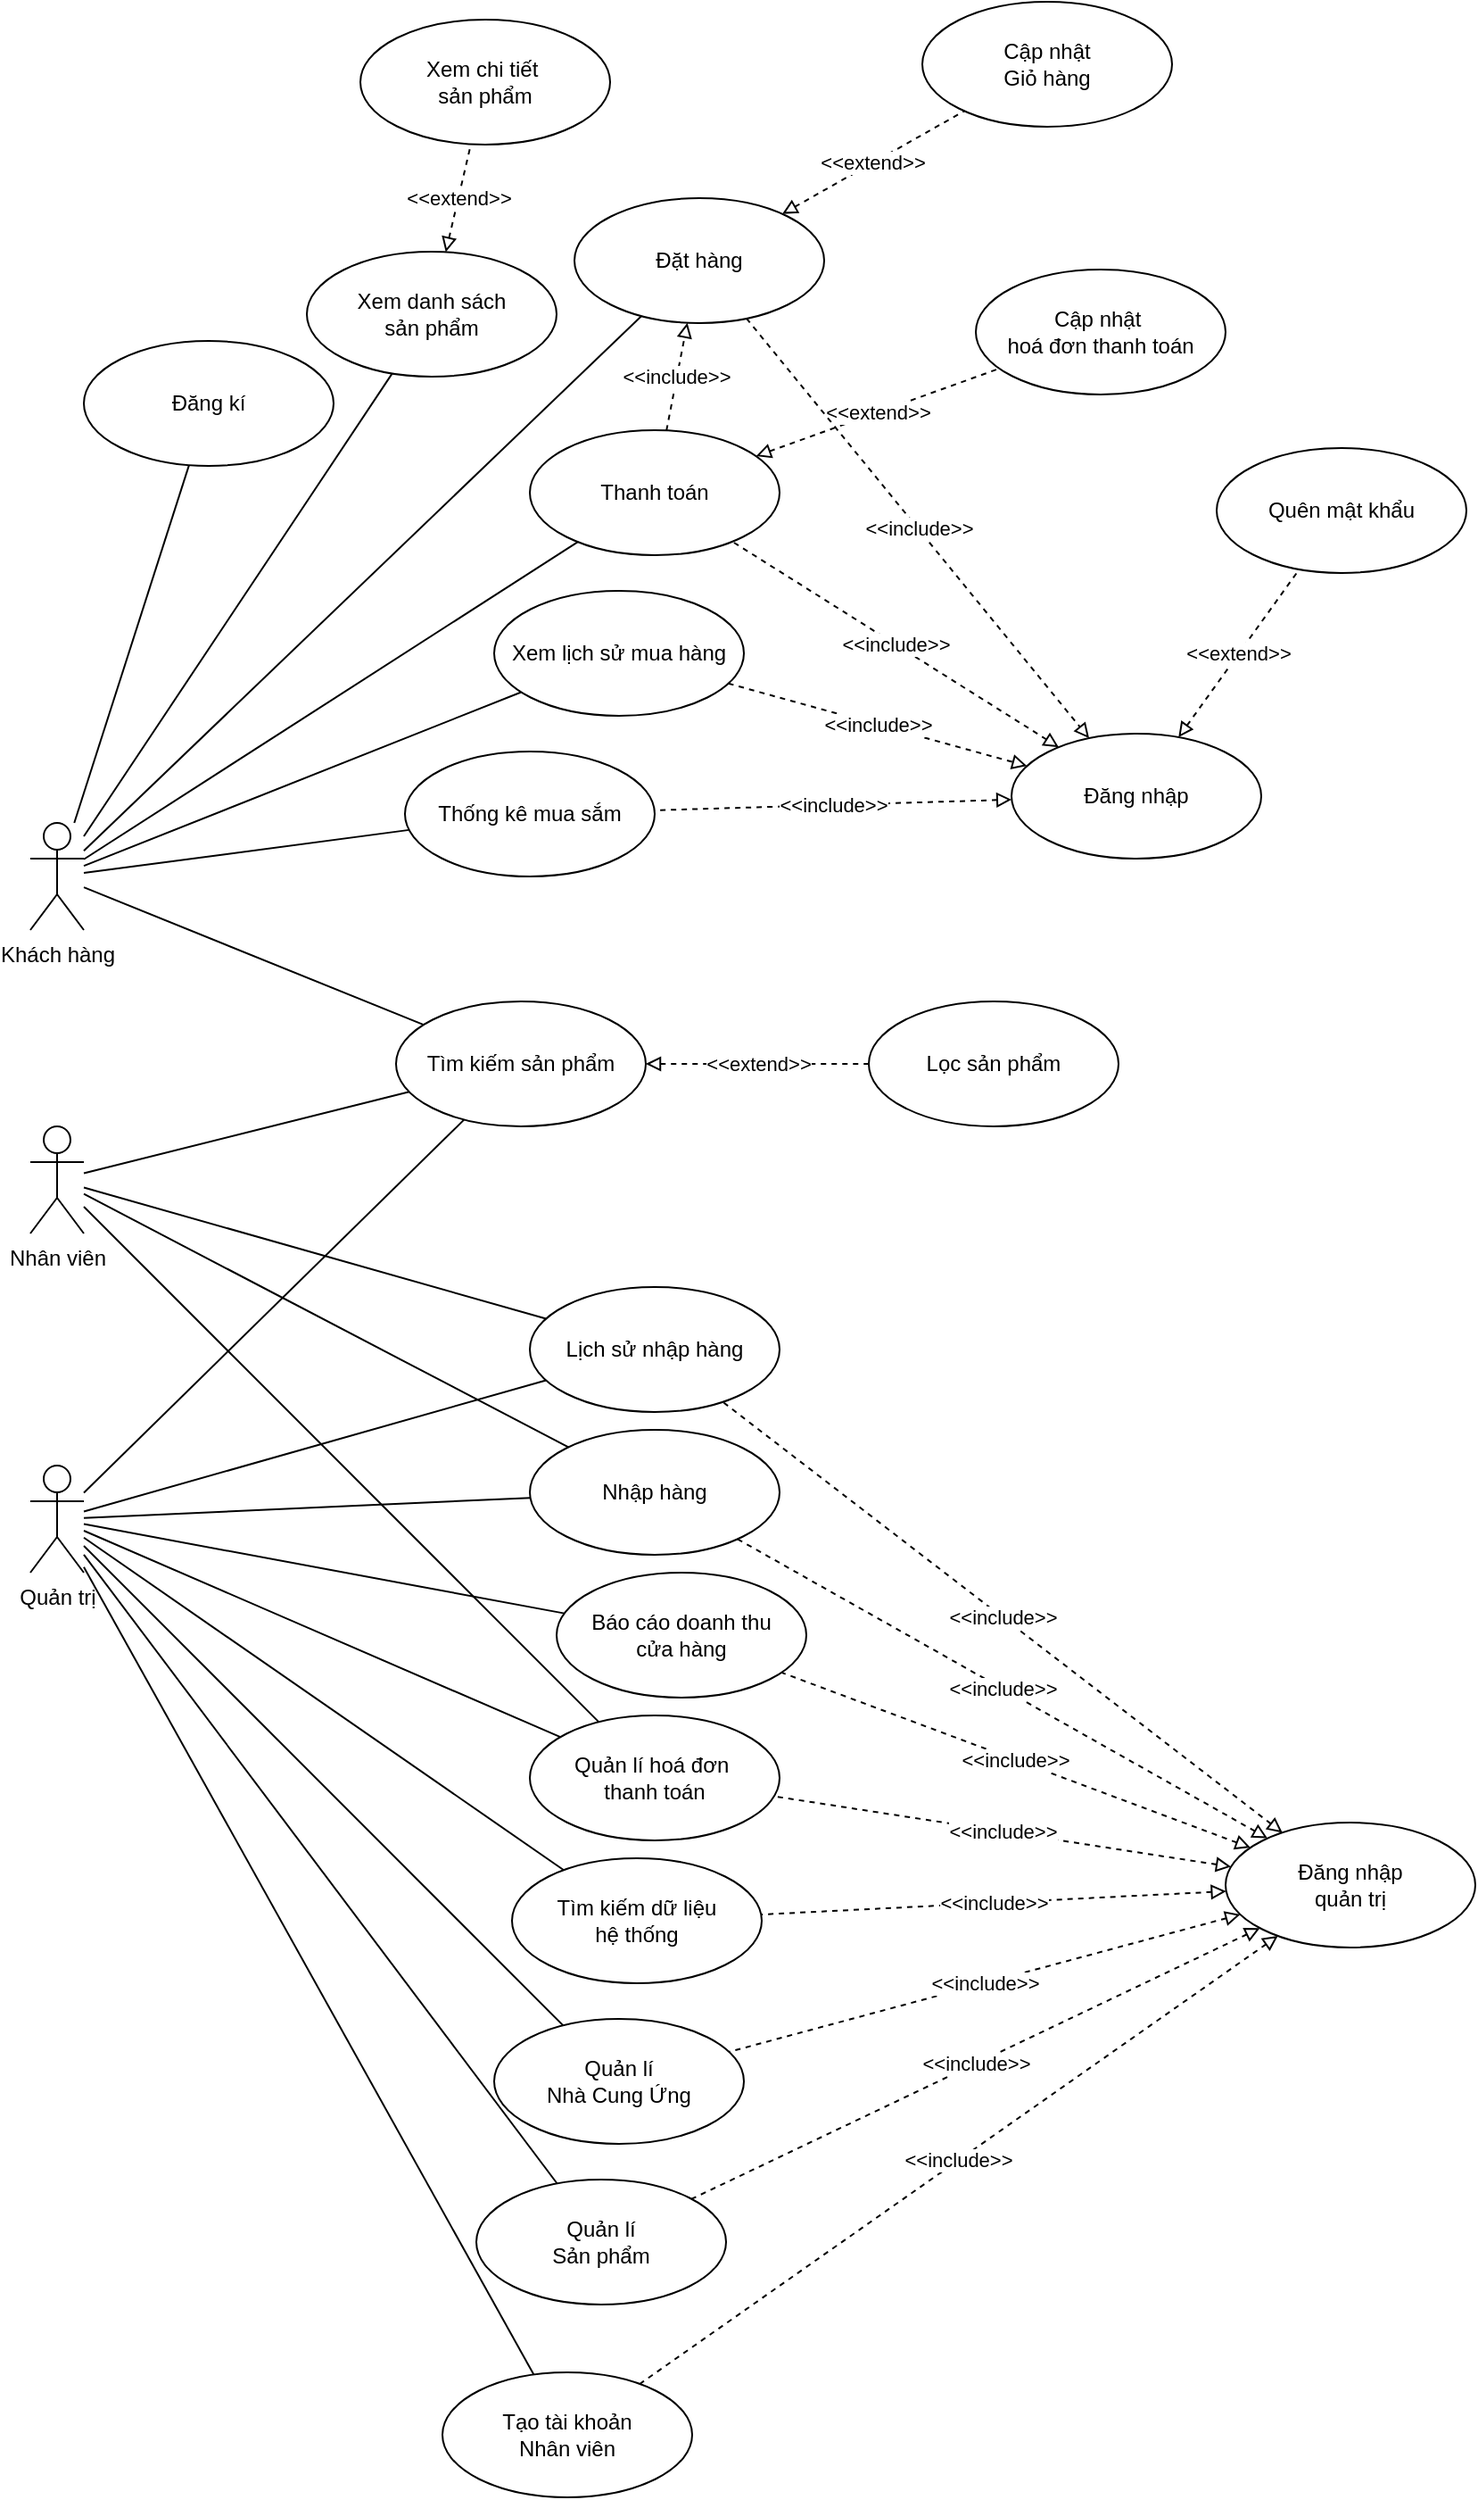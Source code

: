 <mxfile version="16.5.1" type="device"><diagram id="-joFe8GtoLvW6r6CnlqV" name="Page-1"><mxGraphModel dx="1574" dy="2393" grid="1" gridSize="10" guides="1" tooltips="1" connect="1" arrows="1" fold="1" page="1" pageScale="1" pageWidth="850" pageHeight="1100" math="0" shadow="0"><root><mxCell id="0"/><mxCell id="1" parent="0"/><mxCell id="PJao91SYcJzEM8HTihVT-37" style="edgeStyle=none;rounded=0;orthogonalLoop=1;jettySize=auto;html=1;endArrow=none;endFill=0;" parent="1" source="jpfCLq7zRI7GOYhJeANW-1" target="PJao91SYcJzEM8HTihVT-27" edge="1"><mxGeometry relative="1" as="geometry"/></mxCell><mxCell id="jpfCLq7zRI7GOYhJeANW-1" value="Khách hàng" style="shape=umlActor;verticalLabelPosition=bottom;verticalAlign=top;html=1;outlineConnect=0;" parent="1" vertex="1"><mxGeometry x="535" y="-320" width="30" height="60" as="geometry"/></mxCell><mxCell id="PJao91SYcJzEM8HTihVT-76" style="edgeStyle=none;rounded=0;orthogonalLoop=1;jettySize=auto;html=1;endArrow=none;endFill=0;" parent="1" source="jpfCLq7zRI7GOYhJeANW-2" target="PJao91SYcJzEM8HTihVT-73" edge="1"><mxGeometry relative="1" as="geometry"/></mxCell><mxCell id="PJao91SYcJzEM8HTihVT-100" style="edgeStyle=none;rounded=0;orthogonalLoop=1;jettySize=auto;html=1;endArrow=none;endFill=0;" parent="1" source="jpfCLq7zRI7GOYhJeANW-2" target="PJao91SYcJzEM8HTihVT-92" edge="1"><mxGeometry relative="1" as="geometry"/></mxCell><mxCell id="PJao91SYcJzEM8HTihVT-101" style="edgeStyle=none;rounded=0;orthogonalLoop=1;jettySize=auto;html=1;endArrow=none;endFill=0;" parent="1" source="jpfCLq7zRI7GOYhJeANW-2" target="PJao91SYcJzEM8HTihVT-89" edge="1"><mxGeometry relative="1" as="geometry"/></mxCell><mxCell id="jpfCLq7zRI7GOYhJeANW-2" value="Nhân viên" style="shape=umlActor;verticalLabelPosition=bottom;verticalAlign=top;html=1;outlineConnect=0;" parent="1" vertex="1"><mxGeometry x="535" y="-150" width="30" height="60" as="geometry"/></mxCell><mxCell id="PJao91SYcJzEM8HTihVT-75" style="edgeStyle=none;rounded=0;orthogonalLoop=1;jettySize=auto;html=1;endArrow=none;endFill=0;" parent="1" source="jpfCLq7zRI7GOYhJeANW-3" target="PJao91SYcJzEM8HTihVT-73" edge="1"><mxGeometry relative="1" as="geometry"/></mxCell><mxCell id="PJao91SYcJzEM8HTihVT-102" style="edgeStyle=none;rounded=0;orthogonalLoop=1;jettySize=auto;html=1;endArrow=none;endFill=0;" parent="1" source="jpfCLq7zRI7GOYhJeANW-3" target="PJao91SYcJzEM8HTihVT-94" edge="1"><mxGeometry relative="1" as="geometry"/></mxCell><mxCell id="PJao91SYcJzEM8HTihVT-103" style="edgeStyle=none;rounded=0;orthogonalLoop=1;jettySize=auto;html=1;endArrow=none;endFill=0;" parent="1" source="jpfCLq7zRI7GOYhJeANW-3" target="PJao91SYcJzEM8HTihVT-98" edge="1"><mxGeometry relative="1" as="geometry"/></mxCell><mxCell id="PJao91SYcJzEM8HTihVT-104" style="edgeStyle=none;rounded=0;orthogonalLoop=1;jettySize=auto;html=1;endArrow=none;endFill=0;" parent="1" source="jpfCLq7zRI7GOYhJeANW-3" target="PJao91SYcJzEM8HTihVT-89" edge="1"><mxGeometry relative="1" as="geometry"/></mxCell><mxCell id="PJao91SYcJzEM8HTihVT-105" style="edgeStyle=none;rounded=0;orthogonalLoop=1;jettySize=auto;html=1;endArrow=none;endFill=0;" parent="1" source="jpfCLq7zRI7GOYhJeANW-3" target="PJao91SYcJzEM8HTihVT-92" edge="1"><mxGeometry relative="1" as="geometry"/></mxCell><mxCell id="PJao91SYcJzEM8HTihVT-113" style="edgeStyle=none;rounded=0;orthogonalLoop=1;jettySize=auto;html=1;endArrow=none;endFill=0;" parent="1" source="jpfCLq7zRI7GOYhJeANW-3" target="PJao91SYcJzEM8HTihVT-106" edge="1"><mxGeometry relative="1" as="geometry"/></mxCell><mxCell id="jpfCLq7zRI7GOYhJeANW-3" value="Quản trị" style="shape=umlActor;verticalLabelPosition=bottom;verticalAlign=top;html=1;outlineConnect=0;" parent="1" vertex="1"><mxGeometry x="535" y="40" width="30" height="60" as="geometry"/></mxCell><mxCell id="PJao91SYcJzEM8HTihVT-3" style="rounded=0;orthogonalLoop=1;jettySize=auto;html=1;endArrow=none;endFill=0;" parent="1" source="PJao91SYcJzEM8HTihVT-2" target="jpfCLq7zRI7GOYhJeANW-1" edge="1"><mxGeometry relative="1" as="geometry"/></mxCell><mxCell id="PJao91SYcJzEM8HTihVT-2" value="Đăng kí" style="ellipse;whiteSpace=wrap;html=1;" parent="1" vertex="1"><mxGeometry x="565" y="-590" width="140" height="70" as="geometry"/></mxCell><mxCell id="PJao91SYcJzEM8HTihVT-7" style="rounded=0;orthogonalLoop=1;jettySize=auto;html=1;endArrow=none;endFill=0;" parent="1" source="PJao91SYcJzEM8HTihVT-73" target="jpfCLq7zRI7GOYhJeANW-1" edge="1"><mxGeometry relative="1" as="geometry"><mxPoint x="780.921" y="-274.038" as="sourcePoint"/><mxPoint x="545" y="-448.879" as="targetPoint"/></mxGeometry></mxCell><mxCell id="PJao91SYcJzEM8HTihVT-12" value="Thống kê mua sắm" style="ellipse;whiteSpace=wrap;html=1;" parent="1" vertex="1"><mxGeometry x="745" y="-360" width="140" height="70" as="geometry"/></mxCell><mxCell id="PJao91SYcJzEM8HTihVT-13" value="Đăng nhập" style="ellipse;whiteSpace=wrap;html=1;" parent="1" vertex="1"><mxGeometry x="1085" y="-370" width="140" height="70" as="geometry"/></mxCell><mxCell id="PJao91SYcJzEM8HTihVT-14" value="&amp;lt;&amp;lt;include&amp;gt;&amp;gt;" style="orthogonalLoop=1;jettySize=auto;html=1;strokeColor=default;rounded=0;dashed=1;endArrow=none;endFill=0;startArrow=block;startFill=0;" parent="1" source="PJao91SYcJzEM8HTihVT-13" target="PJao91SYcJzEM8HTihVT-12" edge="1"><mxGeometry x="-0.001" relative="1" as="geometry"><mxPoint x="979.057" y="-991.407" as="sourcePoint"/><mxPoint x="810.845" y="-1088.551" as="targetPoint"/><mxPoint as="offset"/></mxGeometry></mxCell><mxCell id="PJao91SYcJzEM8HTihVT-15" style="rounded=0;orthogonalLoop=1;jettySize=auto;html=1;endArrow=none;endFill=0;" parent="1" source="PJao91SYcJzEM8HTihVT-12" target="jpfCLq7zRI7GOYhJeANW-1" edge="1"><mxGeometry relative="1" as="geometry"><mxPoint x="783.423" y="-314.188" as="sourcePoint"/><mxPoint x="590" y="-282.455" as="targetPoint"/></mxGeometry></mxCell><mxCell id="PJao91SYcJzEM8HTihVT-22" style="edgeStyle=none;rounded=0;orthogonalLoop=1;jettySize=auto;html=1;endArrow=none;endFill=0;" parent="1" source="PJao91SYcJzEM8HTihVT-17" target="jpfCLq7zRI7GOYhJeANW-1" edge="1"><mxGeometry relative="1" as="geometry"/></mxCell><mxCell id="PJao91SYcJzEM8HTihVT-17" value="Thanh toán" style="ellipse;whiteSpace=wrap;html=1;" parent="1" vertex="1"><mxGeometry x="815" y="-540" width="140" height="70" as="geometry"/></mxCell><mxCell id="PJao91SYcJzEM8HTihVT-20" value="Cập nhật&amp;nbsp;&lt;br&gt;hoá đơn thanh toán" style="ellipse;whiteSpace=wrap;html=1;" parent="1" vertex="1"><mxGeometry x="1065" y="-630" width="140" height="70" as="geometry"/></mxCell><mxCell id="PJao91SYcJzEM8HTihVT-21" value="&amp;lt;&amp;lt;extend&amp;gt;&amp;gt;&lt;br&gt;" style="orthogonalLoop=1;jettySize=auto;html=1;strokeColor=default;rounded=0;dashed=1;endArrow=none;endFill=0;startArrow=block;startFill=0;" parent="1" source="PJao91SYcJzEM8HTihVT-17" target="PJao91SYcJzEM8HTihVT-20" edge="1"><mxGeometry relative="1" as="geometry"><mxPoint x="796.217" y="369.522" as="sourcePoint"/><mxPoint x="659.709" y="335.553" as="targetPoint"/></mxGeometry></mxCell><mxCell id="PJao91SYcJzEM8HTihVT-23" value="&amp;lt;&amp;lt;include&amp;gt;&amp;gt;" style="orthogonalLoop=1;jettySize=auto;html=1;strokeColor=default;rounded=0;dashed=1;endArrow=none;endFill=0;startArrow=block;startFill=0;" parent="1" source="PJao91SYcJzEM8HTihVT-13" target="PJao91SYcJzEM8HTihVT-17" edge="1"><mxGeometry relative="1" as="geometry"><mxPoint x="1294.118" y="-310.377" as="sourcePoint"/><mxPoint x="1157.817" y="-344.557" as="targetPoint"/></mxGeometry></mxCell><mxCell id="PJao91SYcJzEM8HTihVT-26" value="&amp;lt;&amp;lt;include&amp;gt;&amp;gt;" style="edgeStyle=none;rounded=0;orthogonalLoop=1;jettySize=auto;html=1;startArrow=none;startFill=0;endArrow=block;endFill=0;dashed=1;" parent="1" source="PJao91SYcJzEM8HTihVT-27" target="PJao91SYcJzEM8HTihVT-13" edge="1"><mxGeometry relative="1" as="geometry"/></mxCell><mxCell id="PJao91SYcJzEM8HTihVT-27" value="Đặt hàng" style="ellipse;whiteSpace=wrap;html=1;" parent="1" vertex="1"><mxGeometry x="840" y="-670" width="140" height="70" as="geometry"/></mxCell><mxCell id="PJao91SYcJzEM8HTihVT-29" value="&amp;lt;&amp;lt;extend&amp;gt;&amp;gt;" style="edgeStyle=none;rounded=0;orthogonalLoop=1;jettySize=auto;html=1;startArrow=block;startFill=0;endArrow=none;endFill=0;dashed=1;" parent="1" source="PJao91SYcJzEM8HTihVT-27" target="PJao91SYcJzEM8HTihVT-33" edge="1"><mxGeometry relative="1" as="geometry"><mxPoint x="975.913" y="-726.058" as="sourcePoint"/></mxGeometry></mxCell><mxCell id="PJao91SYcJzEM8HTihVT-31" value="Xem lịch sử mua hàng" style="ellipse;whiteSpace=wrap;html=1;" parent="1" vertex="1"><mxGeometry x="795" y="-450" width="140" height="70" as="geometry"/></mxCell><mxCell id="PJao91SYcJzEM8HTihVT-32" value="&amp;lt;&amp;lt;include&amp;gt;&amp;gt;" style="edgeStyle=none;rounded=0;orthogonalLoop=1;jettySize=auto;html=1;startArrow=none;startFill=0;endArrow=block;endFill=0;dashed=1;" parent="1" source="PJao91SYcJzEM8HTihVT-31" target="PJao91SYcJzEM8HTihVT-13" edge="1"><mxGeometry relative="1" as="geometry"><mxPoint x="1135" y="332" as="sourcePoint"/><mxPoint x="1245" y="332" as="targetPoint"/></mxGeometry></mxCell><mxCell id="PJao91SYcJzEM8HTihVT-33" value="Cập nhật&lt;br&gt;Giỏ hàng" style="ellipse;whiteSpace=wrap;html=1;" parent="1" vertex="1"><mxGeometry x="1035" y="-780" width="140" height="70" as="geometry"/></mxCell><mxCell id="PJao91SYcJzEM8HTihVT-36" style="edgeStyle=none;rounded=0;orthogonalLoop=1;jettySize=auto;html=1;endArrow=none;endFill=0;" parent="1" source="PJao91SYcJzEM8HTihVT-31" target="jpfCLq7zRI7GOYhJeANW-1" edge="1"><mxGeometry relative="1" as="geometry"><mxPoint x="812.848" y="-315.119" as="sourcePoint"/><mxPoint x="590" y="-282.213" as="targetPoint"/></mxGeometry></mxCell><mxCell id="PJao91SYcJzEM8HTihVT-39" value="Xem danh sách&lt;br&gt;sản phẩm" style="ellipse;whiteSpace=wrap;html=1;" parent="1" vertex="1"><mxGeometry x="690" y="-640" width="140" height="70" as="geometry"/></mxCell><mxCell id="PJao91SYcJzEM8HTihVT-44" value="Quên mật khẩu" style="ellipse;whiteSpace=wrap;html=1;" parent="1" vertex="1"><mxGeometry x="1200" y="-530" width="140" height="70" as="geometry"/></mxCell><mxCell id="PJao91SYcJzEM8HTihVT-52" value="Tạo tài khoản&lt;br&gt;Nhân viên" style="ellipse;whiteSpace=wrap;html=1;" parent="1" vertex="1"><mxGeometry x="766" y="548" width="140" height="70" as="geometry"/></mxCell><mxCell id="PJao91SYcJzEM8HTihVT-53" style="edgeStyle=none;rounded=0;orthogonalLoop=1;jettySize=auto;html=1;endArrow=none;endFill=0;" parent="1" source="jpfCLq7zRI7GOYhJeANW-3" target="PJao91SYcJzEM8HTihVT-52" edge="1"><mxGeometry relative="1" as="geometry"><mxPoint x="575" y="-123.379" as="sourcePoint"/><mxPoint x="710.765" y="-244.472" as="targetPoint"/></mxGeometry></mxCell><mxCell id="PJao91SYcJzEM8HTihVT-55" value="&amp;lt;&amp;lt;include&amp;gt;&amp;gt;" style="orthogonalLoop=1;jettySize=auto;html=1;strokeColor=default;rounded=0;dashed=1;endArrow=none;endFill=0;startArrow=block;startFill=0;" parent="1" source="PJao91SYcJzEM8HTihVT-59" target="PJao91SYcJzEM8HTihVT-52" edge="1"><mxGeometry x="-0.001" relative="1" as="geometry"><mxPoint x="1082.319" y="-629.418" as="sourcePoint"/><mxPoint x="727.61" y="-540.652" as="targetPoint"/><mxPoint as="offset"/></mxGeometry></mxCell><mxCell id="PJao91SYcJzEM8HTihVT-59" value="Đăng nhập&lt;br&gt;quản trị" style="ellipse;whiteSpace=wrap;html=1;" parent="1" vertex="1"><mxGeometry x="1205" y="240" width="140" height="70" as="geometry"/></mxCell><mxCell id="PJao91SYcJzEM8HTihVT-71" value="&amp;lt;&amp;lt;include&amp;gt;&amp;gt;" style="orthogonalLoop=1;jettySize=auto;html=1;strokeColor=default;rounded=0;dashed=1;endArrow=none;endFill=0;startArrow=block;startFill=0;" parent="1" source="PJao91SYcJzEM8HTihVT-59" target="PJao91SYcJzEM8HTihVT-82" edge="1"><mxGeometry x="-0.001" relative="1" as="geometry"><mxPoint x="1194.966" y="-21.011" as="sourcePoint"/><mxPoint x="945.985" y="171.018" as="targetPoint"/><mxPoint as="offset"/></mxGeometry></mxCell><mxCell id="PJao91SYcJzEM8HTihVT-72" value="&amp;lt;&amp;lt;extend&amp;gt;&amp;gt;" style="edgeStyle=none;rounded=0;orthogonalLoop=1;jettySize=auto;html=1;dashed=1;startArrow=block;startFill=0;endArrow=none;endFill=0;" parent="1" source="PJao91SYcJzEM8HTihVT-73" target="PJao91SYcJzEM8HTihVT-74" edge="1"><mxGeometry relative="1" as="geometry"/></mxCell><mxCell id="PJao91SYcJzEM8HTihVT-73" value="Tìm kiếm sản phẩm" style="ellipse;whiteSpace=wrap;html=1;" parent="1" vertex="1"><mxGeometry x="740" y="-220" width="140" height="70" as="geometry"/></mxCell><mxCell id="PJao91SYcJzEM8HTihVT-74" value="Lọc sản phẩm" style="ellipse;whiteSpace=wrap;html=1;" parent="1" vertex="1"><mxGeometry x="1005" y="-220" width="140" height="70" as="geometry"/></mxCell><mxCell id="PJao91SYcJzEM8HTihVT-80" value="Quản lí hoá đơn&amp;nbsp;&lt;br&gt;thanh toán" style="ellipse;whiteSpace=wrap;html=1;" parent="1" vertex="1"><mxGeometry x="815" y="180" width="140" height="70" as="geometry"/></mxCell><mxCell id="PJao91SYcJzEM8HTihVT-82" value="Tìm kiếm dữ liệu&lt;br&gt;hệ thống" style="ellipse;whiteSpace=wrap;html=1;" parent="1" vertex="1"><mxGeometry x="805" y="260" width="140" height="70" as="geometry"/></mxCell><mxCell id="PJao91SYcJzEM8HTihVT-84" style="edgeStyle=none;rounded=0;orthogonalLoop=1;jettySize=auto;html=1;endArrow=none;endFill=0;" parent="1" source="jpfCLq7zRI7GOYhJeANW-3" target="PJao91SYcJzEM8HTihVT-82" edge="1"><mxGeometry relative="1" as="geometry"><mxPoint x="575" y="87.174" as="sourcePoint"/><mxPoint x="869.66" y="-164.788" as="targetPoint"/></mxGeometry></mxCell><mxCell id="PJao91SYcJzEM8HTihVT-86" style="edgeStyle=none;rounded=0;orthogonalLoop=1;jettySize=auto;html=1;endArrow=none;endFill=0;" parent="1" source="jpfCLq7zRI7GOYhJeANW-3" target="PJao91SYcJzEM8HTihVT-80" edge="1"><mxGeometry relative="1" as="geometry"><mxPoint x="575" y="97.92" as="sourcePoint"/><mxPoint x="817.512" y="64.292" as="targetPoint"/></mxGeometry></mxCell><mxCell id="PJao91SYcJzEM8HTihVT-87" value="&amp;lt;&amp;lt;include&amp;gt;&amp;gt;" style="orthogonalLoop=1;jettySize=auto;html=1;strokeColor=default;rounded=0;dashed=1;endArrow=none;endFill=0;startArrow=block;startFill=0;" parent="1" source="PJao91SYcJzEM8HTihVT-59" target="PJao91SYcJzEM8HTihVT-80" edge="1"><mxGeometry x="-0.001" relative="1" as="geometry"><mxPoint x="1195.34" y="38.443" as="sourcePoint"/><mxPoint x="954.615" y="51.336" as="targetPoint"/><mxPoint as="offset"/></mxGeometry></mxCell><mxCell id="PJao91SYcJzEM8HTihVT-88" style="edgeStyle=none;rounded=0;orthogonalLoop=1;jettySize=auto;html=1;exitX=0.5;exitY=0;exitDx=0;exitDy=0;endArrow=none;endFill=0;" parent="1" source="PJao91SYcJzEM8HTihVT-80" target="PJao91SYcJzEM8HTihVT-80" edge="1"><mxGeometry relative="1" as="geometry"/></mxCell><mxCell id="PJao91SYcJzEM8HTihVT-89" value="Nhập hàng" style="ellipse;whiteSpace=wrap;html=1;" parent="1" vertex="1"><mxGeometry x="815" y="20" width="140" height="70" as="geometry"/></mxCell><mxCell id="PJao91SYcJzEM8HTihVT-90" value="&amp;lt;&amp;lt;include&amp;gt;&amp;gt;&lt;br&gt;" style="orthogonalLoop=1;jettySize=auto;html=1;strokeColor=default;rounded=0;dashed=1;endArrow=none;endFill=0;startArrow=block;startFill=0;" parent="1" source="PJao91SYcJzEM8HTihVT-59" target="PJao91SYcJzEM8HTihVT-89" edge="1"><mxGeometry relative="1" as="geometry"><mxPoint x="1620.812" y="-417.343" as="sourcePoint"/></mxGeometry></mxCell><mxCell id="PJao91SYcJzEM8HTihVT-92" value="Lịch sử nhập hàng" style="ellipse;whiteSpace=wrap;html=1;" parent="1" vertex="1"><mxGeometry x="815" y="-60" width="140" height="70" as="geometry"/></mxCell><mxCell id="PJao91SYcJzEM8HTihVT-93" value="&amp;lt;&amp;lt;include&amp;gt;&amp;gt;&lt;br&gt;" style="orthogonalLoop=1;jettySize=auto;html=1;strokeColor=default;rounded=0;dashed=1;endArrow=none;endFill=0;startArrow=block;startFill=0;" parent="1" source="PJao91SYcJzEM8HTihVT-59" target="PJao91SYcJzEM8HTihVT-92" edge="1"><mxGeometry relative="1" as="geometry"><mxPoint x="1616.468" y="-458.696" as="sourcePoint"/><mxPoint x="1265.553" y="450.578" as="targetPoint"/></mxGeometry></mxCell><mxCell id="PJao91SYcJzEM8HTihVT-94" value="Quản lí&lt;br&gt;Nhà Cung Ứng" style="ellipse;whiteSpace=wrap;html=1;" parent="1" vertex="1"><mxGeometry x="795" y="350" width="140" height="70" as="geometry"/></mxCell><mxCell id="PJao91SYcJzEM8HTihVT-95" value="&amp;lt;&amp;lt;include&amp;gt;&amp;gt;&lt;br&gt;" style="orthogonalLoop=1;jettySize=auto;html=1;strokeColor=default;rounded=0;dashed=1;endArrow=none;endFill=0;startArrow=block;startFill=0;" parent="1" source="PJao91SYcJzEM8HTihVT-59" target="PJao91SYcJzEM8HTihVT-94" edge="1"><mxGeometry relative="1" as="geometry"><mxPoint x="1638.323" y="-409.689" as="sourcePoint"/><mxPoint x="1278" y="406" as="targetPoint"/></mxGeometry></mxCell><mxCell id="PJao91SYcJzEM8HTihVT-98" value="Quản lí&lt;br&gt;Sản phẩm" style="ellipse;whiteSpace=wrap;html=1;" parent="1" vertex="1"><mxGeometry x="785" y="440" width="140" height="70" as="geometry"/></mxCell><mxCell id="PJao91SYcJzEM8HTihVT-99" value="&amp;lt;&amp;lt;include&amp;gt;&amp;gt;&lt;br&gt;" style="orthogonalLoop=1;jettySize=auto;html=1;strokeColor=default;rounded=0;dashed=1;endArrow=none;endFill=0;startArrow=block;startFill=0;" parent="1" source="PJao91SYcJzEM8HTihVT-59" target="PJao91SYcJzEM8HTihVT-98" edge="1"><mxGeometry relative="1" as="geometry"><mxPoint x="1652.904" y="-406.289" as="sourcePoint"/><mxPoint x="1279.328" y="596.582" as="targetPoint"/></mxGeometry></mxCell><mxCell id="PJao91SYcJzEM8HTihVT-106" value="Báo cáo doanh thu&lt;br&gt;cửa hàng&lt;br&gt;" style="ellipse;whiteSpace=wrap;html=1;" parent="1" vertex="1"><mxGeometry x="830" y="100" width="140" height="70" as="geometry"/></mxCell><mxCell id="PJao91SYcJzEM8HTihVT-107" value="&amp;lt;&amp;lt;include&amp;gt;&amp;gt;" style="orthogonalLoop=1;jettySize=auto;html=1;strokeColor=default;rounded=0;dashed=1;endArrow=none;endFill=0;startArrow=block;startFill=0;" parent="1" source="PJao91SYcJzEM8HTihVT-59" target="PJao91SYcJzEM8HTihVT-106" edge="1"><mxGeometry relative="1" as="geometry"/></mxCell><mxCell id="RV9nmFf68ClNbid7NeWg-2" value="&amp;lt;&amp;lt;extend&amp;gt;&amp;gt;&lt;br&gt;" style="orthogonalLoop=1;jettySize=auto;html=1;strokeColor=default;rounded=0;dashed=1;endArrow=none;endFill=0;startArrow=block;startFill=0;" parent="1" source="PJao91SYcJzEM8HTihVT-13" target="PJao91SYcJzEM8HTihVT-44" edge="1"><mxGeometry relative="1" as="geometry"><mxPoint x="965" y="-545" as="sourcePoint"/><mxPoint x="1095" y="-545" as="targetPoint"/></mxGeometry></mxCell><mxCell id="RV9nmFf68ClNbid7NeWg-3" style="edgeStyle=none;rounded=0;orthogonalLoop=1;jettySize=auto;html=1;endArrow=none;endFill=0;" parent="1" source="jpfCLq7zRI7GOYhJeANW-2" target="PJao91SYcJzEM8HTihVT-80" edge="1"><mxGeometry relative="1" as="geometry"><mxPoint x="575" y="-98.231" as="sourcePoint"/><mxPoint x="847.381" y="115.484" as="targetPoint"/></mxGeometry></mxCell><mxCell id="RV9nmFf68ClNbid7NeWg-4" value="&amp;lt;&amp;lt;include&amp;gt;&amp;gt;" style="edgeStyle=none;rounded=0;orthogonalLoop=1;jettySize=auto;html=1;dashed=1;startArrow=none;startFill=0;endArrow=block;endFill=0;" parent="1" source="PJao91SYcJzEM8HTihVT-17" target="PJao91SYcJzEM8HTihVT-27" edge="1"><mxGeometry relative="1" as="geometry"><mxPoint x="1225.003" y="-829.998" as="sourcePoint"/><mxPoint x="911.888" y="-670.236" as="targetPoint"/></mxGeometry></mxCell><mxCell id="8q6wuUMAfJtdtPvkiJs1-1" style="rounded=0;orthogonalLoop=1;jettySize=auto;html=1;endArrow=none;endFill=0;" parent="1" source="PJao91SYcJzEM8HTihVT-39" target="jpfCLq7zRI7GOYhJeANW-1" edge="1"><mxGeometry relative="1" as="geometry"><mxPoint x="575" y="-550" as="sourcePoint"/><mxPoint x="575" y="-310" as="targetPoint"/></mxGeometry></mxCell><mxCell id="3LlDJBGaC3XJhWkLXnXd-1" value="Xem chi tiết&amp;nbsp;&lt;br&gt;sản phẩm" style="ellipse;whiteSpace=wrap;html=1;" parent="1" vertex="1"><mxGeometry x="720" y="-770" width="140" height="70" as="geometry"/></mxCell><mxCell id="3LlDJBGaC3XJhWkLXnXd-2" value="&amp;lt;&amp;lt;extend&amp;gt;&amp;gt;" style="edgeStyle=none;rounded=0;orthogonalLoop=1;jettySize=auto;html=1;dashed=1;startArrow=block;startFill=0;endArrow=none;endFill=0;" parent="1" source="PJao91SYcJzEM8HTihVT-39" target="3LlDJBGaC3XJhWkLXnXd-1" edge="1"><mxGeometry relative="1" as="geometry"><mxPoint x="882.0" y="-653.0" as="sourcePoint"/><mxPoint x="948.0" y="-697.0" as="targetPoint"/></mxGeometry></mxCell></root></mxGraphModel></diagram></mxfile>